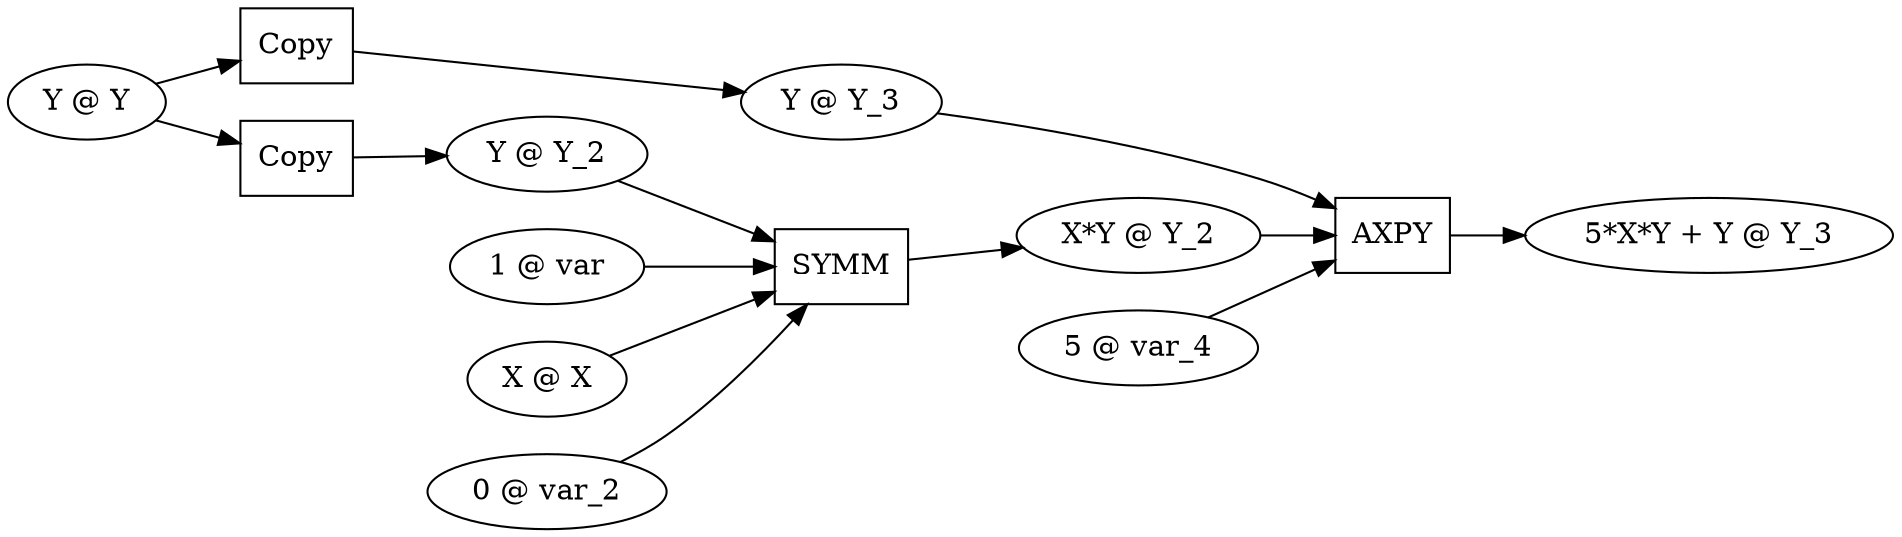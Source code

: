 
digraph{

rankdir=LR
orientation=TD

"Y @ Y" [shape=ellipse]
"Y @ Y_3" [shape=ellipse]
"Y @ Y_2" [shape=ellipse]
"1 @ var" [shape=ellipse]
"X @ X" [shape=ellipse]
"0 @ var_2" [shape=ellipse]
"X*Y @ Y_2" [shape=ellipse]
"5 @ var_4" [shape=ellipse]
"5*X*Y + Y @ Y_3" [shape=ellipse]

"[Y @ Y] -> Copy -> [Y @ Y_3]" [shape=box, label="Copy"]
"[Y @ Y] -> Copy -> [Y @ Y_2]" [shape=box, label="Copy"]
"[1 @ var, X @ X, Y @ Y_2, 0 @ var_2, Y @ Y_2] -> SYMM -> [X*Y @ Y_2]" [shape=box, label="SYMM"]
"[5 @ var_4, X*Y @ Y_2, Y @ Y_3] -> AXPY -> [5*X*Y + Y @ Y_3]" [shape=box, label="AXPY"]

"Y @ Y" -> "[Y @ Y] -> Copy -> [Y @ Y_3]"
"[Y @ Y] -> Copy -> [Y @ Y_3]" -> "Y @ Y_3"
"Y @ Y" -> "[Y @ Y] -> Copy -> [Y @ Y_2]"
"[Y @ Y] -> Copy -> [Y @ Y_2]" -> "Y @ Y_2"
"1 @ var" -> "[1 @ var, X @ X, Y @ Y_2, 0 @ var_2, Y @ Y_2] -> SYMM -> [X*Y @ Y_2]"
"X @ X" -> "[1 @ var, X @ X, Y @ Y_2, 0 @ var_2, Y @ Y_2] -> SYMM -> [X*Y @ Y_2]"
"Y @ Y_2" -> "[1 @ var, X @ X, Y @ Y_2, 0 @ var_2, Y @ Y_2] -> SYMM -> [X*Y @ Y_2]"
"0 @ var_2" -> "[1 @ var, X @ X, Y @ Y_2, 0 @ var_2, Y @ Y_2] -> SYMM -> [X*Y @ Y_2]"
"[1 @ var, X @ X, Y @ Y_2, 0 @ var_2, Y @ Y_2] -> SYMM -> [X*Y @ Y_2]" -> "X*Y @ Y_2"
"5 @ var_4" -> "[5 @ var_4, X*Y @ Y_2, Y @ Y_3] -> AXPY -> [5*X*Y + Y @ Y_3]"
"X*Y @ Y_2" -> "[5 @ var_4, X*Y @ Y_2, Y @ Y_3] -> AXPY -> [5*X*Y + Y @ Y_3]"
"Y @ Y_3" -> "[5 @ var_4, X*Y @ Y_2, Y @ Y_3] -> AXPY -> [5*X*Y + Y @ Y_3]"
"[5 @ var_4, X*Y @ Y_2, Y @ Y_3] -> AXPY -> [5*X*Y + Y @ Y_3]" -> "5*X*Y + Y @ Y_3"
}
